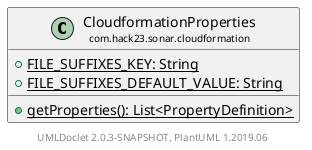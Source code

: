 @startuml
    set namespaceSeparator none
    hide empty fields
    hide empty methods

    class "<size:14>CloudformationProperties\n<size:10>com.hack23.sonar.cloudformation" as com.hack23.sonar.cloudformation.CloudformationProperties [[CloudformationProperties.html]] {
        {static} +FILE_SUFFIXES_KEY: String
        {static} +FILE_SUFFIXES_DEFAULT_VALUE: String
        {static} +getProperties(): List<PropertyDefinition>
    }

    center footer UMLDoclet 2.0.3-SNAPSHOT, PlantUML 1.2019.06
@enduml

